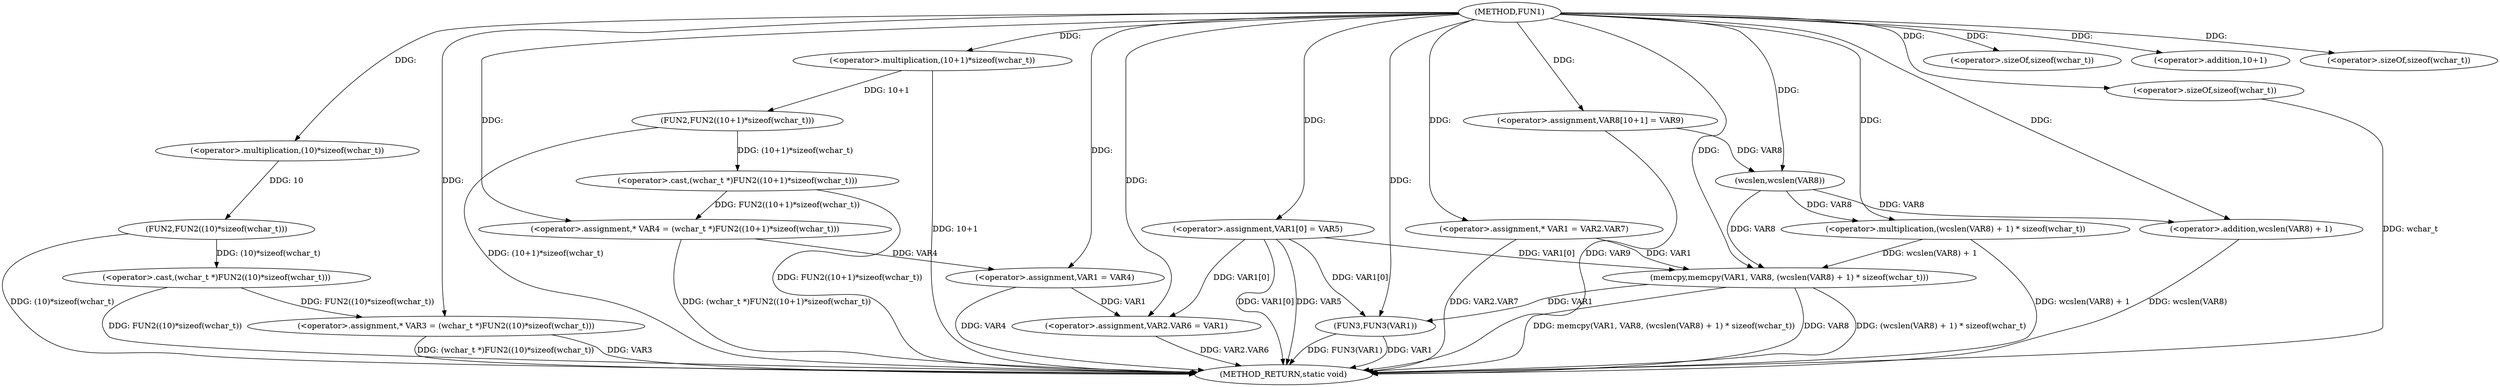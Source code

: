 digraph FUN1 {  
"1000100" [label = "(METHOD,FUN1)" ]
"1000163" [label = "(METHOD_RETURN,static void)" ]
"1000105" [label = "(<operator>.assignment,* VAR3 = (wchar_t *)FUN2((10)*sizeof(wchar_t)))" ]
"1000107" [label = "(<operator>.cast,(wchar_t *)FUN2((10)*sizeof(wchar_t)))" ]
"1000109" [label = "(FUN2,FUN2((10)*sizeof(wchar_t)))" ]
"1000110" [label = "(<operator>.multiplication,(10)*sizeof(wchar_t))" ]
"1000112" [label = "(<operator>.sizeOf,sizeof(wchar_t))" ]
"1000115" [label = "(<operator>.assignment,* VAR4 = (wchar_t *)FUN2((10+1)*sizeof(wchar_t)))" ]
"1000117" [label = "(<operator>.cast,(wchar_t *)FUN2((10+1)*sizeof(wchar_t)))" ]
"1000119" [label = "(FUN2,FUN2((10+1)*sizeof(wchar_t)))" ]
"1000120" [label = "(<operator>.multiplication,(10+1)*sizeof(wchar_t))" ]
"1000121" [label = "(<operator>.addition,10+1)" ]
"1000124" [label = "(<operator>.sizeOf,sizeof(wchar_t))" ]
"1000126" [label = "(<operator>.assignment,VAR1 = VAR4)" ]
"1000129" [label = "(<operator>.assignment,VAR1[0] = VAR5)" ]
"1000134" [label = "(<operator>.assignment,VAR2.VAR6 = VAR1)" ]
"1000141" [label = "(<operator>.assignment,* VAR1 = VAR2.VAR7)" ]
"1000148" [label = "(<operator>.assignment,VAR8[10+1] = VAR9)" ]
"1000151" [label = "(memcpy,memcpy(VAR1, VAR8, (wcslen(VAR8) + 1) * sizeof(wchar_t)))" ]
"1000154" [label = "(<operator>.multiplication,(wcslen(VAR8) + 1) * sizeof(wchar_t))" ]
"1000155" [label = "(<operator>.addition,wcslen(VAR8) + 1)" ]
"1000156" [label = "(wcslen,wcslen(VAR8))" ]
"1000159" [label = "(<operator>.sizeOf,sizeof(wchar_t))" ]
"1000161" [label = "(FUN3,FUN3(VAR1))" ]
  "1000159" -> "1000163"  [ label = "DDG: wchar_t"] 
  "1000151" -> "1000163"  [ label = "DDG: VAR8"] 
  "1000129" -> "1000163"  [ label = "DDG: VAR5"] 
  "1000151" -> "1000163"  [ label = "DDG: (wcslen(VAR8) + 1) * sizeof(wchar_t)"] 
  "1000141" -> "1000163"  [ label = "DDG: VAR2.VAR7"] 
  "1000148" -> "1000163"  [ label = "DDG: VAR9"] 
  "1000117" -> "1000163"  [ label = "DDG: FUN2((10+1)*sizeof(wchar_t))"] 
  "1000161" -> "1000163"  [ label = "DDG: VAR1"] 
  "1000161" -> "1000163"  [ label = "DDG: FUN3(VAR1)"] 
  "1000115" -> "1000163"  [ label = "DDG: (wchar_t *)FUN2((10+1)*sizeof(wchar_t))"] 
  "1000129" -> "1000163"  [ label = "DDG: VAR1[0]"] 
  "1000105" -> "1000163"  [ label = "DDG: (wchar_t *)FUN2((10)*sizeof(wchar_t))"] 
  "1000151" -> "1000163"  [ label = "DDG: memcpy(VAR1, VAR8, (wcslen(VAR8) + 1) * sizeof(wchar_t))"] 
  "1000154" -> "1000163"  [ label = "DDG: wcslen(VAR8) + 1"] 
  "1000120" -> "1000163"  [ label = "DDG: 10+1"] 
  "1000134" -> "1000163"  [ label = "DDG: VAR2.VAR6"] 
  "1000109" -> "1000163"  [ label = "DDG: (10)*sizeof(wchar_t)"] 
  "1000119" -> "1000163"  [ label = "DDG: (10+1)*sizeof(wchar_t)"] 
  "1000126" -> "1000163"  [ label = "DDG: VAR4"] 
  "1000155" -> "1000163"  [ label = "DDG: wcslen(VAR8)"] 
  "1000105" -> "1000163"  [ label = "DDG: VAR3"] 
  "1000107" -> "1000163"  [ label = "DDG: FUN2((10)*sizeof(wchar_t))"] 
  "1000107" -> "1000105"  [ label = "DDG: FUN2((10)*sizeof(wchar_t))"] 
  "1000100" -> "1000105"  [ label = "DDG: "] 
  "1000109" -> "1000107"  [ label = "DDG: (10)*sizeof(wchar_t)"] 
  "1000110" -> "1000109"  [ label = "DDG: 10"] 
  "1000100" -> "1000110"  [ label = "DDG: "] 
  "1000100" -> "1000112"  [ label = "DDG: "] 
  "1000117" -> "1000115"  [ label = "DDG: FUN2((10+1)*sizeof(wchar_t))"] 
  "1000100" -> "1000115"  [ label = "DDG: "] 
  "1000119" -> "1000117"  [ label = "DDG: (10+1)*sizeof(wchar_t)"] 
  "1000120" -> "1000119"  [ label = "DDG: 10+1"] 
  "1000100" -> "1000120"  [ label = "DDG: "] 
  "1000100" -> "1000121"  [ label = "DDG: "] 
  "1000100" -> "1000124"  [ label = "DDG: "] 
  "1000115" -> "1000126"  [ label = "DDG: VAR4"] 
  "1000100" -> "1000126"  [ label = "DDG: "] 
  "1000100" -> "1000129"  [ label = "DDG: "] 
  "1000129" -> "1000134"  [ label = "DDG: VAR1[0]"] 
  "1000126" -> "1000134"  [ label = "DDG: VAR1"] 
  "1000100" -> "1000134"  [ label = "DDG: "] 
  "1000100" -> "1000141"  [ label = "DDG: "] 
  "1000100" -> "1000148"  [ label = "DDG: "] 
  "1000129" -> "1000151"  [ label = "DDG: VAR1[0]"] 
  "1000141" -> "1000151"  [ label = "DDG: VAR1"] 
  "1000100" -> "1000151"  [ label = "DDG: "] 
  "1000156" -> "1000151"  [ label = "DDG: VAR8"] 
  "1000154" -> "1000151"  [ label = "DDG: wcslen(VAR8) + 1"] 
  "1000156" -> "1000154"  [ label = "DDG: VAR8"] 
  "1000100" -> "1000154"  [ label = "DDG: "] 
  "1000156" -> "1000155"  [ label = "DDG: VAR8"] 
  "1000148" -> "1000156"  [ label = "DDG: VAR8"] 
  "1000100" -> "1000156"  [ label = "DDG: "] 
  "1000100" -> "1000155"  [ label = "DDG: "] 
  "1000100" -> "1000159"  [ label = "DDG: "] 
  "1000129" -> "1000161"  [ label = "DDG: VAR1[0]"] 
  "1000151" -> "1000161"  [ label = "DDG: VAR1"] 
  "1000100" -> "1000161"  [ label = "DDG: "] 
}
